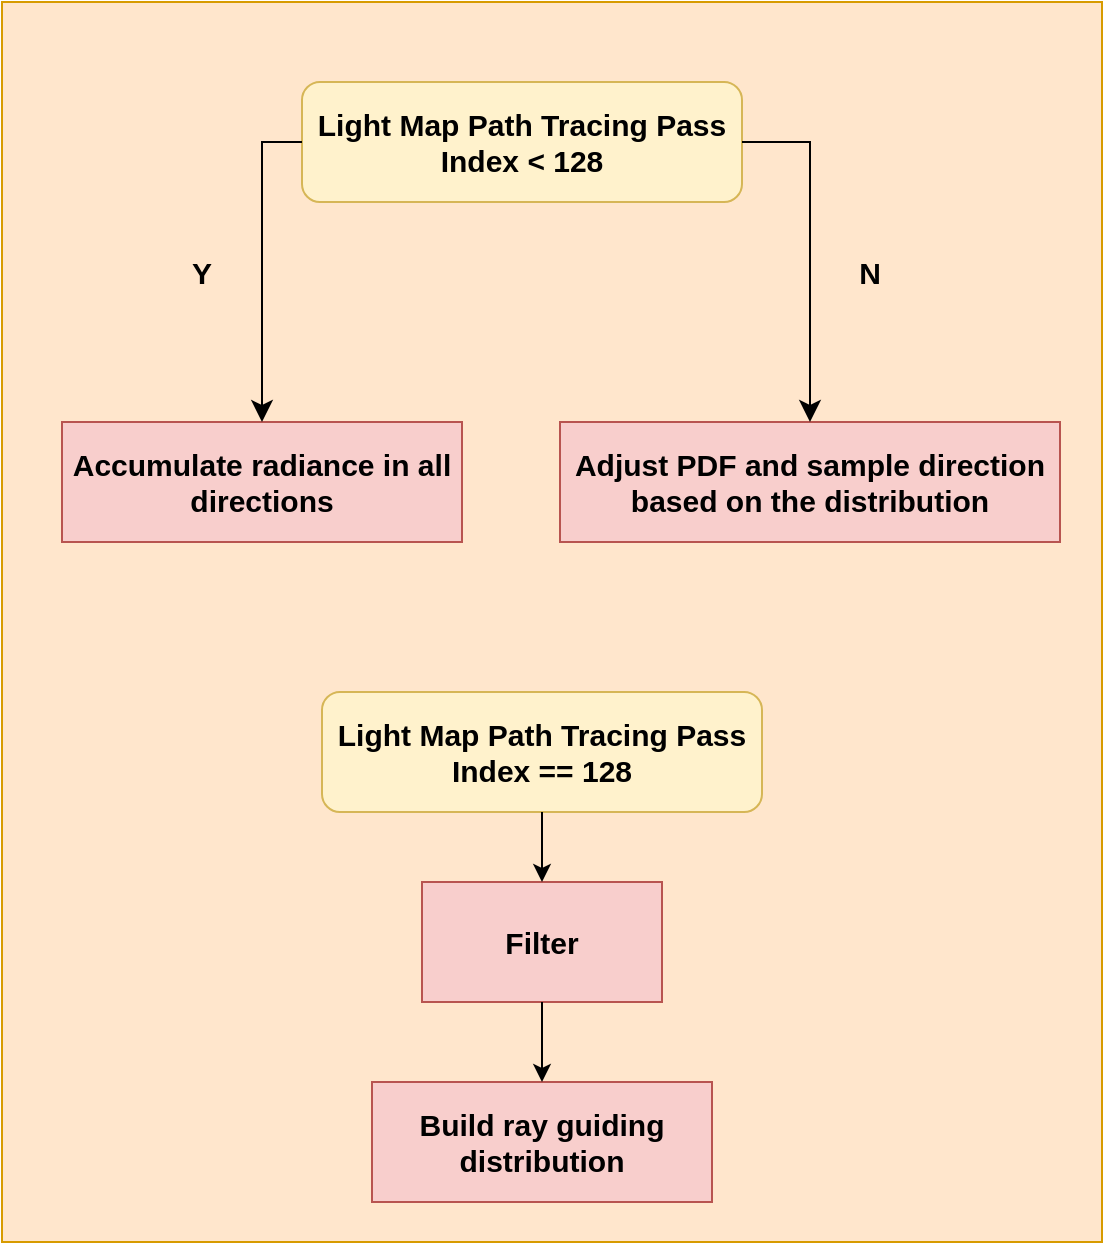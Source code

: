 <mxfile version="24.2.5" type="device">
  <diagram name="Page-1" id="vFUj9_IesfS2lhOuBQaL">
    <mxGraphModel dx="2074" dy="1205" grid="1" gridSize="10" guides="1" tooltips="1" connect="1" arrows="1" fold="1" page="1" pageScale="1" pageWidth="827" pageHeight="1169" math="0" shadow="0">
      <root>
        <mxCell id="0" />
        <mxCell id="1" parent="0" />
        <mxCell id="iFAvhUwg_Db2f5lSmC09-16" value="" style="rounded=0;whiteSpace=wrap;html=1;fillColor=#ffe6cc;strokeColor=#d79b00;" vertex="1" parent="1">
          <mxGeometry x="10" y="240" width="550" height="620" as="geometry" />
        </mxCell>
        <mxCell id="iFAvhUwg_Db2f5lSmC09-2" value="Light Map Path Tracing Pass Index&amp;nbsp;&lt;span style=&quot;background-color: initial; font-size: 15px;&quot;&gt;&amp;lt;&amp;nbsp;&lt;/span&gt;&lt;span style=&quot;background-color: initial; font-size: 15px;&quot;&gt;128&lt;/span&gt;" style="rounded=1;whiteSpace=wrap;html=1;fontSize=15;fontStyle=1;fillColor=#fff2cc;strokeColor=#d6b656;" vertex="1" parent="1">
          <mxGeometry x="160" y="280" width="220" height="60" as="geometry" />
        </mxCell>
        <mxCell id="iFAvhUwg_Db2f5lSmC09-3" value="&lt;p data-pm-slice=&quot;1 1 []&quot; data-wt-guid=&quot;d6393849-77a8-466a-bedb-4326f969633b&quot; class=&quot;pb-2 min-w-[1px]&quot; data-private=&quot;redact&quot; style=&quot;font-size: 15px;&quot;&gt;Accumulate radiance in all directions&lt;/p&gt;" style="rounded=0;whiteSpace=wrap;html=1;fontStyle=1;fontSize=15;fillColor=#f8cecc;strokeColor=#b85450;" vertex="1" parent="1">
          <mxGeometry x="40" y="450" width="200" height="60" as="geometry" />
        </mxCell>
        <mxCell id="iFAvhUwg_Db2f5lSmC09-4" value="&lt;p data-pm-slice=&quot;1 1 []&quot; data-wt-guid=&quot;d6393849-77a8-466a-bedb-4326f969633b&quot; class=&quot;pb-2 min-w-[1px]&quot; data-private=&quot;redact&quot; style=&quot;font-size: 15px;&quot;&gt;Adjust PDF and sample direction based on the distribution&lt;/p&gt;" style="rounded=0;whiteSpace=wrap;html=1;fontStyle=1;fontSize=15;fillColor=#f8cecc;strokeColor=#b85450;" vertex="1" parent="1">
          <mxGeometry x="289" y="450" width="250" height="60" as="geometry" />
        </mxCell>
        <mxCell id="iFAvhUwg_Db2f5lSmC09-7" value="" style="edgeStyle=segmentEdgeStyle;endArrow=classic;html=1;curved=0;rounded=0;endSize=8;startSize=8;entryX=0.5;entryY=0;entryDx=0;entryDy=0;" edge="1" parent="1" source="iFAvhUwg_Db2f5lSmC09-2" target="iFAvhUwg_Db2f5lSmC09-4">
          <mxGeometry width="50" height="50" relative="1" as="geometry">
            <mxPoint x="390" y="640" as="sourcePoint" />
            <mxPoint x="440" y="590" as="targetPoint" />
          </mxGeometry>
        </mxCell>
        <mxCell id="iFAvhUwg_Db2f5lSmC09-8" value="" style="edgeStyle=segmentEdgeStyle;endArrow=classic;html=1;curved=0;rounded=0;endSize=8;startSize=8;exitX=0;exitY=0.5;exitDx=0;exitDy=0;entryX=0.5;entryY=0;entryDx=0;entryDy=0;" edge="1" parent="1" source="iFAvhUwg_Db2f5lSmC09-2" target="iFAvhUwg_Db2f5lSmC09-3">
          <mxGeometry width="50" height="50" relative="1" as="geometry">
            <mxPoint x="390" y="640" as="sourcePoint" />
            <mxPoint x="440" y="590" as="targetPoint" />
            <Array as="points">
              <mxPoint x="140" y="310" />
              <mxPoint x="140" y="450" />
            </Array>
          </mxGeometry>
        </mxCell>
        <mxCell id="iFAvhUwg_Db2f5lSmC09-9" value="&lt;b&gt;&lt;font style=&quot;font-size: 15px;&quot;&gt;Y&lt;/font&gt;&lt;/b&gt;" style="text;html=1;align=center;verticalAlign=middle;whiteSpace=wrap;rounded=0;" vertex="1" parent="1">
          <mxGeometry x="80" y="360" width="60" height="30" as="geometry" />
        </mxCell>
        <mxCell id="iFAvhUwg_Db2f5lSmC09-10" value="&lt;b&gt;&lt;font style=&quot;font-size: 15px;&quot;&gt;N&lt;/font&gt;&lt;/b&gt;" style="text;html=1;align=center;verticalAlign=middle;whiteSpace=wrap;rounded=0;" vertex="1" parent="1">
          <mxGeometry x="414" y="360" width="60" height="30" as="geometry" />
        </mxCell>
        <mxCell id="iFAvhUwg_Db2f5lSmC09-11" value="Light Map Path Tracing Pass Index ==&lt;span style=&quot;background-color: initial; font-size: 15px;&quot;&gt;&amp;nbsp;&lt;/span&gt;&lt;span style=&quot;background-color: initial; font-size: 15px;&quot;&gt;128&lt;/span&gt;" style="rounded=1;whiteSpace=wrap;html=1;fontSize=15;fontStyle=1;fillColor=#fff2cc;strokeColor=#d6b656;" vertex="1" parent="1">
          <mxGeometry x="170" y="585" width="220" height="60" as="geometry" />
        </mxCell>
        <mxCell id="iFAvhUwg_Db2f5lSmC09-12" value="Build ray guiding distribution" style="rounded=0;whiteSpace=wrap;html=1;fontSize=15;fontStyle=1;fillColor=#f8cecc;strokeColor=#b85450;" vertex="1" parent="1">
          <mxGeometry x="195" y="780" width="170" height="60" as="geometry" />
        </mxCell>
        <mxCell id="iFAvhUwg_Db2f5lSmC09-13" value="Filter" style="rounded=0;whiteSpace=wrap;html=1;fillColor=#f8cecc;strokeColor=#b85450;fontSize=15;fontStyle=1" vertex="1" parent="1">
          <mxGeometry x="220" y="680" width="120" height="60" as="geometry" />
        </mxCell>
        <mxCell id="iFAvhUwg_Db2f5lSmC09-14" value="" style="endArrow=classic;html=1;rounded=0;exitX=0.5;exitY=1;exitDx=0;exitDy=0;entryX=0.5;entryY=0;entryDx=0;entryDy=0;" edge="1" parent="1" source="iFAvhUwg_Db2f5lSmC09-11" target="iFAvhUwg_Db2f5lSmC09-13">
          <mxGeometry width="50" height="50" relative="1" as="geometry">
            <mxPoint x="390" y="740" as="sourcePoint" />
            <mxPoint x="440" y="690" as="targetPoint" />
          </mxGeometry>
        </mxCell>
        <mxCell id="iFAvhUwg_Db2f5lSmC09-15" value="" style="endArrow=classic;html=1;rounded=0;exitX=0.5;exitY=1;exitDx=0;exitDy=0;entryX=0.5;entryY=0;entryDx=0;entryDy=0;" edge="1" parent="1" source="iFAvhUwg_Db2f5lSmC09-13" target="iFAvhUwg_Db2f5lSmC09-12">
          <mxGeometry width="50" height="50" relative="1" as="geometry">
            <mxPoint x="290" y="655" as="sourcePoint" />
            <mxPoint x="290" y="690" as="targetPoint" />
          </mxGeometry>
        </mxCell>
      </root>
    </mxGraphModel>
  </diagram>
</mxfile>
